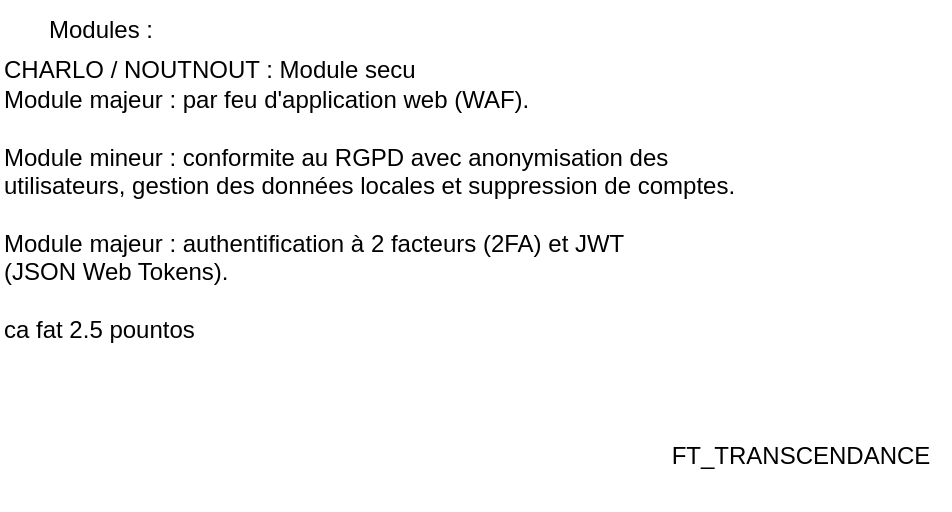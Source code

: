 <mxfile version="24.3.1" type="github">
  <diagram name="Page-1" id="jSVp6zSiohkGSGdewAzT">
    <mxGraphModel dx="794" dy="1104" grid="1" gridSize="10" guides="1" tooltips="1" connect="1" arrows="1" fold="1" page="1" pageScale="1" pageWidth="850" pageHeight="1100" math="0" shadow="0">
      <root>
        <mxCell id="0" />
        <mxCell id="1" parent="0" />
        <mxCell id="mFA2R8oB9QpHDyjEHy2W-1" value="&lt;div&gt;Modules :&lt;/div&gt;" style="text;html=1;align=center;verticalAlign=middle;resizable=0;points=[];autosize=1;strokeColor=none;fillColor=none;" vertex="1" parent="1">
          <mxGeometry x="10" y="8" width="80" height="30" as="geometry" />
        </mxCell>
        <mxCell id="uLIJBmSE5B_ZEWXQ3Y_o-1" value="&lt;div&gt;FT_TRANSCENDANCE&lt;/div&gt;&lt;div&gt;&lt;br&gt;&lt;/div&gt;" style="text;html=1;align=center;verticalAlign=middle;resizable=0;points=[];autosize=1;strokeColor=none;fillColor=none;" vertex="1" parent="1">
          <mxGeometry x="325" y="223" width="150" height="40" as="geometry" />
        </mxCell>
        <mxCell id="mFA2R8oB9QpHDyjEHy2W-2" value="&lt;div align=&quot;left&quot;&gt;CHARLO / NOUTNOUT : Module secu&lt;/div&gt;&lt;div align=&quot;left&quot;&gt;Module majeur : par feu d&#39;application web (WAF).&lt;/div&gt;&lt;div align=&quot;left&quot;&gt;&lt;br&gt;&lt;/div&gt;&lt;div align=&quot;left&quot;&gt;Module mineur : conformite au RGPD avec anonymisation des&lt;br&gt;&lt;div&gt;utilisateurs, gestion des données locales et suppression de comptes.&lt;/div&gt;&lt;div&gt;&lt;br&gt;&lt;/div&gt;&lt;div&gt;Module majeur : authentification à 2 facteurs (2FA) et JWT&lt;br&gt;(JSON Web Tokens).&lt;/div&gt;&lt;div&gt;&lt;br&gt;&lt;/div&gt;&lt;div&gt;ca fat 2.5 pountos&lt;br&gt;&lt;/div&gt;&lt;/div&gt;&lt;div align=&quot;left&quot;&gt;&lt;br&gt;&lt;/div&gt;" style="text;html=1;align=left;verticalAlign=middle;resizable=0;points=[];autosize=1;strokeColor=none;fillColor=none;" vertex="1" parent="1">
          <mxGeometry y="30" width="390" height="170" as="geometry" />
        </mxCell>
      </root>
    </mxGraphModel>
  </diagram>
</mxfile>
